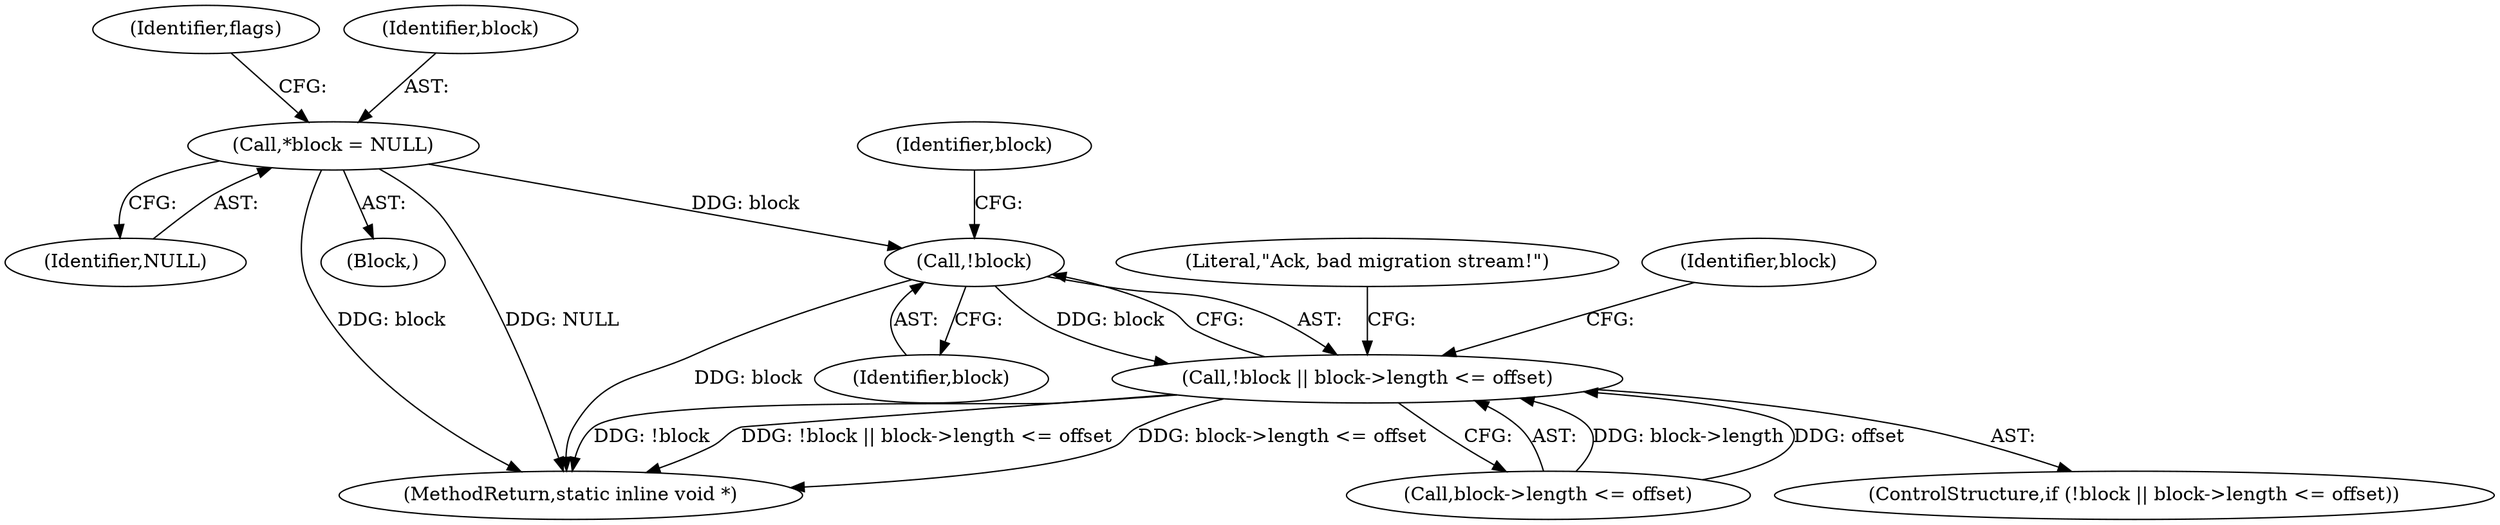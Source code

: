 digraph "0_qemu_0be839a2701369f669532ea5884c15bead1c6e08@pointer" {
"1000106" [label="(Call,*block = NULL)"];
"1000118" [label="(Call,!block)"];
"1000117" [label="(Call,!block || block->length <= offset)"];
"1000120" [label="(Call,block->length <= offset)"];
"1000119" [label="(Identifier,block)"];
"1000106" [label="(Call,*block = NULL)"];
"1000179" [label="(MethodReturn,static inline void *)"];
"1000113" [label="(Identifier,flags)"];
"1000116" [label="(ControlStructure,if (!block || block->length <= offset))"];
"1000107" [label="(Identifier,block)"];
"1000108" [label="(Identifier,NULL)"];
"1000117" [label="(Call,!block || block->length <= offset)"];
"1000122" [label="(Identifier,block)"];
"1000104" [label="(Block,)"];
"1000127" [label="(Literal,\"Ack, bad migration stream!\")"];
"1000134" [label="(Identifier,block)"];
"1000118" [label="(Call,!block)"];
"1000106" -> "1000104"  [label="AST: "];
"1000106" -> "1000108"  [label="CFG: "];
"1000107" -> "1000106"  [label="AST: "];
"1000108" -> "1000106"  [label="AST: "];
"1000113" -> "1000106"  [label="CFG: "];
"1000106" -> "1000179"  [label="DDG: NULL"];
"1000106" -> "1000179"  [label="DDG: block"];
"1000106" -> "1000118"  [label="DDG: block"];
"1000118" -> "1000117"  [label="AST: "];
"1000118" -> "1000119"  [label="CFG: "];
"1000119" -> "1000118"  [label="AST: "];
"1000122" -> "1000118"  [label="CFG: "];
"1000117" -> "1000118"  [label="CFG: "];
"1000118" -> "1000179"  [label="DDG: block"];
"1000118" -> "1000117"  [label="DDG: block"];
"1000117" -> "1000116"  [label="AST: "];
"1000117" -> "1000120"  [label="CFG: "];
"1000120" -> "1000117"  [label="AST: "];
"1000127" -> "1000117"  [label="CFG: "];
"1000134" -> "1000117"  [label="CFG: "];
"1000117" -> "1000179"  [label="DDG: !block"];
"1000117" -> "1000179"  [label="DDG: !block || block->length <= offset"];
"1000117" -> "1000179"  [label="DDG: block->length <= offset"];
"1000120" -> "1000117"  [label="DDG: block->length"];
"1000120" -> "1000117"  [label="DDG: offset"];
}
